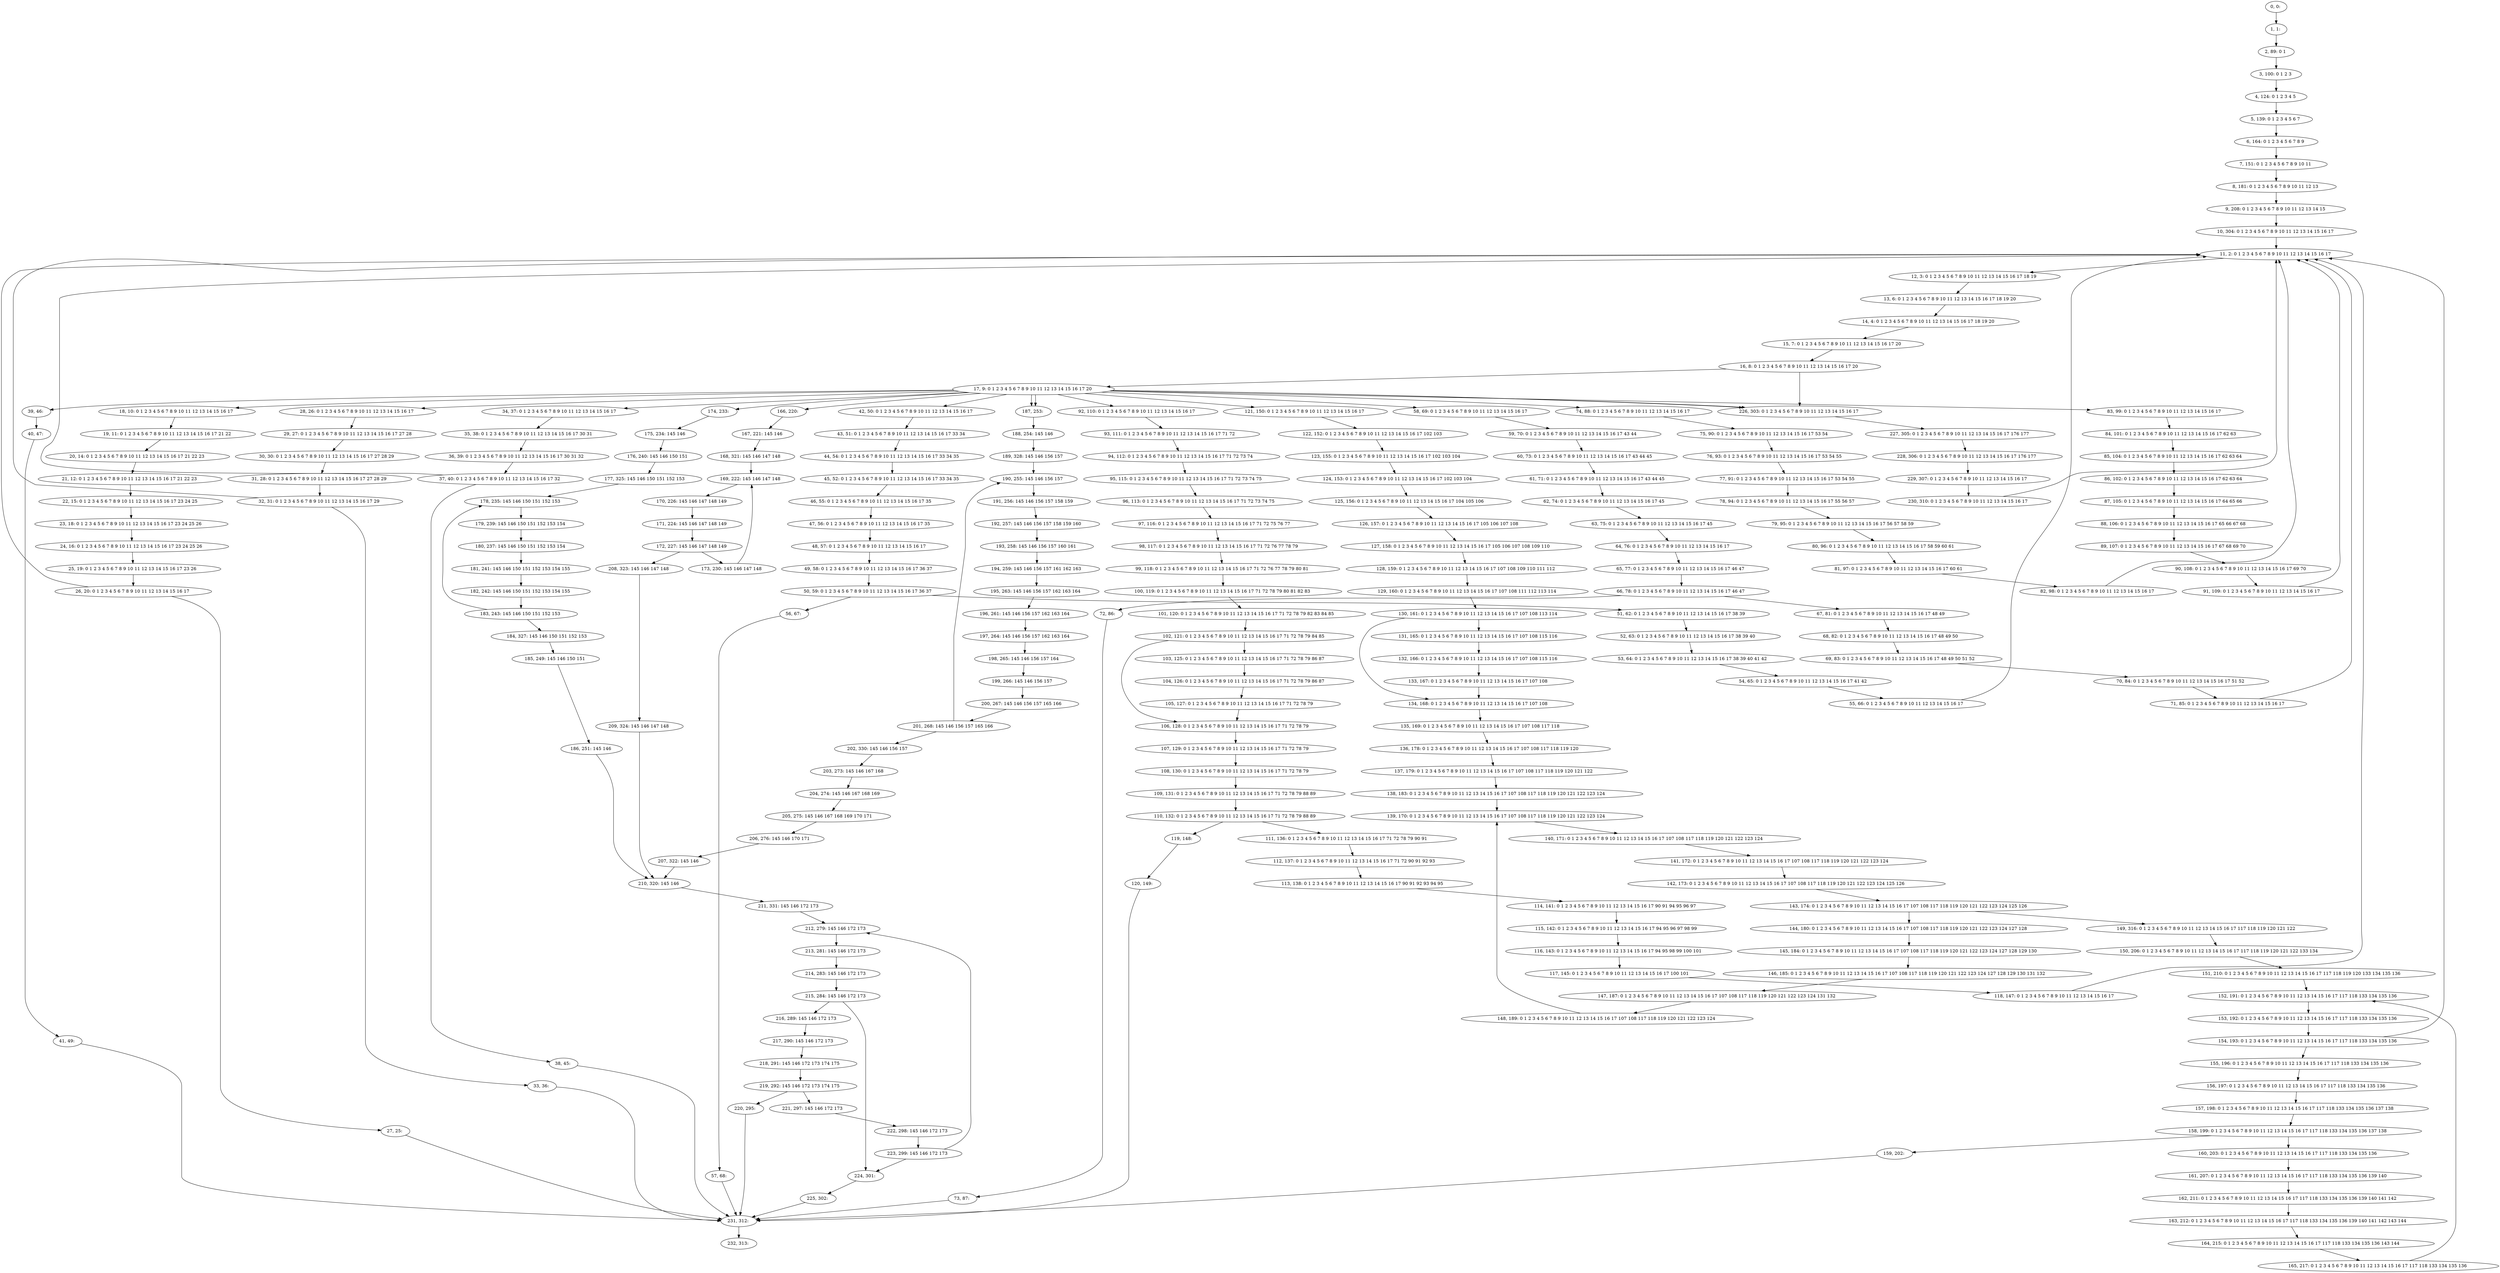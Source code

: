 digraph G {
0[label="0, 0: "];
1[label="1, 1: "];
2[label="2, 89: 0 1 "];
3[label="3, 100: 0 1 2 3 "];
4[label="4, 124: 0 1 2 3 4 5 "];
5[label="5, 139: 0 1 2 3 4 5 6 7 "];
6[label="6, 164: 0 1 2 3 4 5 6 7 8 9 "];
7[label="7, 151: 0 1 2 3 4 5 6 7 8 9 10 11 "];
8[label="8, 181: 0 1 2 3 4 5 6 7 8 9 10 11 12 13 "];
9[label="9, 208: 0 1 2 3 4 5 6 7 8 9 10 11 12 13 14 15 "];
10[label="10, 304: 0 1 2 3 4 5 6 7 8 9 10 11 12 13 14 15 16 17 "];
11[label="11, 2: 0 1 2 3 4 5 6 7 8 9 10 11 12 13 14 15 16 17 "];
12[label="12, 3: 0 1 2 3 4 5 6 7 8 9 10 11 12 13 14 15 16 17 18 19 "];
13[label="13, 6: 0 1 2 3 4 5 6 7 8 9 10 11 12 13 14 15 16 17 18 19 20 "];
14[label="14, 4: 0 1 2 3 4 5 6 7 8 9 10 11 12 13 14 15 16 17 18 19 20 "];
15[label="15, 7: 0 1 2 3 4 5 6 7 8 9 10 11 12 13 14 15 16 17 20 "];
16[label="16, 8: 0 1 2 3 4 5 6 7 8 9 10 11 12 13 14 15 16 17 20 "];
17[label="17, 9: 0 1 2 3 4 5 6 7 8 9 10 11 12 13 14 15 16 17 20 "];
18[label="18, 10: 0 1 2 3 4 5 6 7 8 9 10 11 12 13 14 15 16 17 "];
19[label="19, 11: 0 1 2 3 4 5 6 7 8 9 10 11 12 13 14 15 16 17 21 22 "];
20[label="20, 14: 0 1 2 3 4 5 6 7 8 9 10 11 12 13 14 15 16 17 21 22 23 "];
21[label="21, 12: 0 1 2 3 4 5 6 7 8 9 10 11 12 13 14 15 16 17 21 22 23 "];
22[label="22, 15: 0 1 2 3 4 5 6 7 8 9 10 11 12 13 14 15 16 17 23 24 25 "];
23[label="23, 18: 0 1 2 3 4 5 6 7 8 9 10 11 12 13 14 15 16 17 23 24 25 26 "];
24[label="24, 16: 0 1 2 3 4 5 6 7 8 9 10 11 12 13 14 15 16 17 23 24 25 26 "];
25[label="25, 19: 0 1 2 3 4 5 6 7 8 9 10 11 12 13 14 15 16 17 23 26 "];
26[label="26, 20: 0 1 2 3 4 5 6 7 8 9 10 11 12 13 14 15 16 17 "];
27[label="27, 25: "];
28[label="28, 26: 0 1 2 3 4 5 6 7 8 9 10 11 12 13 14 15 16 17 "];
29[label="29, 27: 0 1 2 3 4 5 6 7 8 9 10 11 12 13 14 15 16 17 27 28 "];
30[label="30, 30: 0 1 2 3 4 5 6 7 8 9 10 11 12 13 14 15 16 17 27 28 29 "];
31[label="31, 28: 0 1 2 3 4 5 6 7 8 9 10 11 12 13 14 15 16 17 27 28 29 "];
32[label="32, 31: 0 1 2 3 4 5 6 7 8 9 10 11 12 13 14 15 16 17 29 "];
33[label="33, 36: "];
34[label="34, 37: 0 1 2 3 4 5 6 7 8 9 10 11 12 13 14 15 16 17 "];
35[label="35, 38: 0 1 2 3 4 5 6 7 8 9 10 11 12 13 14 15 16 17 30 31 "];
36[label="36, 39: 0 1 2 3 4 5 6 7 8 9 10 11 12 13 14 15 16 17 30 31 32 "];
37[label="37, 40: 0 1 2 3 4 5 6 7 8 9 10 11 12 13 14 15 16 17 32 "];
38[label="38, 45: "];
39[label="39, 46: "];
40[label="40, 47: "];
41[label="41, 49: "];
42[label="42, 50: 0 1 2 3 4 5 6 7 8 9 10 11 12 13 14 15 16 17 "];
43[label="43, 51: 0 1 2 3 4 5 6 7 8 9 10 11 12 13 14 15 16 17 33 34 "];
44[label="44, 54: 0 1 2 3 4 5 6 7 8 9 10 11 12 13 14 15 16 17 33 34 35 "];
45[label="45, 52: 0 1 2 3 4 5 6 7 8 9 10 11 12 13 14 15 16 17 33 34 35 "];
46[label="46, 55: 0 1 2 3 4 5 6 7 8 9 10 11 12 13 14 15 16 17 35 "];
47[label="47, 56: 0 1 2 3 4 5 6 7 8 9 10 11 12 13 14 15 16 17 35 "];
48[label="48, 57: 0 1 2 3 4 5 6 7 8 9 10 11 12 13 14 15 16 17 "];
49[label="49, 58: 0 1 2 3 4 5 6 7 8 9 10 11 12 13 14 15 16 17 36 37 "];
50[label="50, 59: 0 1 2 3 4 5 6 7 8 9 10 11 12 13 14 15 16 17 36 37 "];
51[label="51, 62: 0 1 2 3 4 5 6 7 8 9 10 11 12 13 14 15 16 17 38 39 "];
52[label="52, 63: 0 1 2 3 4 5 6 7 8 9 10 11 12 13 14 15 16 17 38 39 40 "];
53[label="53, 64: 0 1 2 3 4 5 6 7 8 9 10 11 12 13 14 15 16 17 38 39 40 41 42 "];
54[label="54, 65: 0 1 2 3 4 5 6 7 8 9 10 11 12 13 14 15 16 17 41 42 "];
55[label="55, 66: 0 1 2 3 4 5 6 7 8 9 10 11 12 13 14 15 16 17 "];
56[label="56, 67: "];
57[label="57, 68: "];
58[label="58, 69: 0 1 2 3 4 5 6 7 8 9 10 11 12 13 14 15 16 17 "];
59[label="59, 70: 0 1 2 3 4 5 6 7 8 9 10 11 12 13 14 15 16 17 43 44 "];
60[label="60, 73: 0 1 2 3 4 5 6 7 8 9 10 11 12 13 14 15 16 17 43 44 45 "];
61[label="61, 71: 0 1 2 3 4 5 6 7 8 9 10 11 12 13 14 15 16 17 43 44 45 "];
62[label="62, 74: 0 1 2 3 4 5 6 7 8 9 10 11 12 13 14 15 16 17 45 "];
63[label="63, 75: 0 1 2 3 4 5 6 7 8 9 10 11 12 13 14 15 16 17 45 "];
64[label="64, 76: 0 1 2 3 4 5 6 7 8 9 10 11 12 13 14 15 16 17 "];
65[label="65, 77: 0 1 2 3 4 5 6 7 8 9 10 11 12 13 14 15 16 17 46 47 "];
66[label="66, 78: 0 1 2 3 4 5 6 7 8 9 10 11 12 13 14 15 16 17 46 47 "];
67[label="67, 81: 0 1 2 3 4 5 6 7 8 9 10 11 12 13 14 15 16 17 48 49 "];
68[label="68, 82: 0 1 2 3 4 5 6 7 8 9 10 11 12 13 14 15 16 17 48 49 50 "];
69[label="69, 83: 0 1 2 3 4 5 6 7 8 9 10 11 12 13 14 15 16 17 48 49 50 51 52 "];
70[label="70, 84: 0 1 2 3 4 5 6 7 8 9 10 11 12 13 14 15 16 17 51 52 "];
71[label="71, 85: 0 1 2 3 4 5 6 7 8 9 10 11 12 13 14 15 16 17 "];
72[label="72, 86: "];
73[label="73, 87: "];
74[label="74, 88: 0 1 2 3 4 5 6 7 8 9 10 11 12 13 14 15 16 17 "];
75[label="75, 90: 0 1 2 3 4 5 6 7 8 9 10 11 12 13 14 15 16 17 53 54 "];
76[label="76, 93: 0 1 2 3 4 5 6 7 8 9 10 11 12 13 14 15 16 17 53 54 55 "];
77[label="77, 91: 0 1 2 3 4 5 6 7 8 9 10 11 12 13 14 15 16 17 53 54 55 "];
78[label="78, 94: 0 1 2 3 4 5 6 7 8 9 10 11 12 13 14 15 16 17 55 56 57 "];
79[label="79, 95: 0 1 2 3 4 5 6 7 8 9 10 11 12 13 14 15 16 17 56 57 58 59 "];
80[label="80, 96: 0 1 2 3 4 5 6 7 8 9 10 11 12 13 14 15 16 17 58 59 60 61 "];
81[label="81, 97: 0 1 2 3 4 5 6 7 8 9 10 11 12 13 14 15 16 17 60 61 "];
82[label="82, 98: 0 1 2 3 4 5 6 7 8 9 10 11 12 13 14 15 16 17 "];
83[label="83, 99: 0 1 2 3 4 5 6 7 8 9 10 11 12 13 14 15 16 17 "];
84[label="84, 101: 0 1 2 3 4 5 6 7 8 9 10 11 12 13 14 15 16 17 62 63 "];
85[label="85, 104: 0 1 2 3 4 5 6 7 8 9 10 11 12 13 14 15 16 17 62 63 64 "];
86[label="86, 102: 0 1 2 3 4 5 6 7 8 9 10 11 12 13 14 15 16 17 62 63 64 "];
87[label="87, 105: 0 1 2 3 4 5 6 7 8 9 10 11 12 13 14 15 16 17 64 65 66 "];
88[label="88, 106: 0 1 2 3 4 5 6 7 8 9 10 11 12 13 14 15 16 17 65 66 67 68 "];
89[label="89, 107: 0 1 2 3 4 5 6 7 8 9 10 11 12 13 14 15 16 17 67 68 69 70 "];
90[label="90, 108: 0 1 2 3 4 5 6 7 8 9 10 11 12 13 14 15 16 17 69 70 "];
91[label="91, 109: 0 1 2 3 4 5 6 7 8 9 10 11 12 13 14 15 16 17 "];
92[label="92, 110: 0 1 2 3 4 5 6 7 8 9 10 11 12 13 14 15 16 17 "];
93[label="93, 111: 0 1 2 3 4 5 6 7 8 9 10 11 12 13 14 15 16 17 71 72 "];
94[label="94, 112: 0 1 2 3 4 5 6 7 8 9 10 11 12 13 14 15 16 17 71 72 73 74 "];
95[label="95, 115: 0 1 2 3 4 5 6 7 8 9 10 11 12 13 14 15 16 17 71 72 73 74 75 "];
96[label="96, 113: 0 1 2 3 4 5 6 7 8 9 10 11 12 13 14 15 16 17 71 72 73 74 75 "];
97[label="97, 116: 0 1 2 3 4 5 6 7 8 9 10 11 12 13 14 15 16 17 71 72 75 76 77 "];
98[label="98, 117: 0 1 2 3 4 5 6 7 8 9 10 11 12 13 14 15 16 17 71 72 76 77 78 79 "];
99[label="99, 118: 0 1 2 3 4 5 6 7 8 9 10 11 12 13 14 15 16 17 71 72 76 77 78 79 80 81 "];
100[label="100, 119: 0 1 2 3 4 5 6 7 8 9 10 11 12 13 14 15 16 17 71 72 78 79 80 81 82 83 "];
101[label="101, 120: 0 1 2 3 4 5 6 7 8 9 10 11 12 13 14 15 16 17 71 72 78 79 82 83 84 85 "];
102[label="102, 121: 0 1 2 3 4 5 6 7 8 9 10 11 12 13 14 15 16 17 71 72 78 79 84 85 "];
103[label="103, 125: 0 1 2 3 4 5 6 7 8 9 10 11 12 13 14 15 16 17 71 72 78 79 86 87 "];
104[label="104, 126: 0 1 2 3 4 5 6 7 8 9 10 11 12 13 14 15 16 17 71 72 78 79 86 87 "];
105[label="105, 127: 0 1 2 3 4 5 6 7 8 9 10 11 12 13 14 15 16 17 71 72 78 79 "];
106[label="106, 128: 0 1 2 3 4 5 6 7 8 9 10 11 12 13 14 15 16 17 71 72 78 79 "];
107[label="107, 129: 0 1 2 3 4 5 6 7 8 9 10 11 12 13 14 15 16 17 71 72 78 79 "];
108[label="108, 130: 0 1 2 3 4 5 6 7 8 9 10 11 12 13 14 15 16 17 71 72 78 79 "];
109[label="109, 131: 0 1 2 3 4 5 6 7 8 9 10 11 12 13 14 15 16 17 71 72 78 79 88 89 "];
110[label="110, 132: 0 1 2 3 4 5 6 7 8 9 10 11 12 13 14 15 16 17 71 72 78 79 88 89 "];
111[label="111, 136: 0 1 2 3 4 5 6 7 8 9 10 11 12 13 14 15 16 17 71 72 78 79 90 91 "];
112[label="112, 137: 0 1 2 3 4 5 6 7 8 9 10 11 12 13 14 15 16 17 71 72 90 91 92 93 "];
113[label="113, 138: 0 1 2 3 4 5 6 7 8 9 10 11 12 13 14 15 16 17 90 91 92 93 94 95 "];
114[label="114, 141: 0 1 2 3 4 5 6 7 8 9 10 11 12 13 14 15 16 17 90 91 94 95 96 97 "];
115[label="115, 142: 0 1 2 3 4 5 6 7 8 9 10 11 12 13 14 15 16 17 94 95 96 97 98 99 "];
116[label="116, 143: 0 1 2 3 4 5 6 7 8 9 10 11 12 13 14 15 16 17 94 95 98 99 100 101 "];
117[label="117, 145: 0 1 2 3 4 5 6 7 8 9 10 11 12 13 14 15 16 17 100 101 "];
118[label="118, 147: 0 1 2 3 4 5 6 7 8 9 10 11 12 13 14 15 16 17 "];
119[label="119, 148: "];
120[label="120, 149: "];
121[label="121, 150: 0 1 2 3 4 5 6 7 8 9 10 11 12 13 14 15 16 17 "];
122[label="122, 152: 0 1 2 3 4 5 6 7 8 9 10 11 12 13 14 15 16 17 102 103 "];
123[label="123, 155: 0 1 2 3 4 5 6 7 8 9 10 11 12 13 14 15 16 17 102 103 104 "];
124[label="124, 153: 0 1 2 3 4 5 6 7 8 9 10 11 12 13 14 15 16 17 102 103 104 "];
125[label="125, 156: 0 1 2 3 4 5 6 7 8 9 10 11 12 13 14 15 16 17 104 105 106 "];
126[label="126, 157: 0 1 2 3 4 5 6 7 8 9 10 11 12 13 14 15 16 17 105 106 107 108 "];
127[label="127, 158: 0 1 2 3 4 5 6 7 8 9 10 11 12 13 14 15 16 17 105 106 107 108 109 110 "];
128[label="128, 159: 0 1 2 3 4 5 6 7 8 9 10 11 12 13 14 15 16 17 107 108 109 110 111 112 "];
129[label="129, 160: 0 1 2 3 4 5 6 7 8 9 10 11 12 13 14 15 16 17 107 108 111 112 113 114 "];
130[label="130, 161: 0 1 2 3 4 5 6 7 8 9 10 11 12 13 14 15 16 17 107 108 113 114 "];
131[label="131, 165: 0 1 2 3 4 5 6 7 8 9 10 11 12 13 14 15 16 17 107 108 115 116 "];
132[label="132, 166: 0 1 2 3 4 5 6 7 8 9 10 11 12 13 14 15 16 17 107 108 115 116 "];
133[label="133, 167: 0 1 2 3 4 5 6 7 8 9 10 11 12 13 14 15 16 17 107 108 "];
134[label="134, 168: 0 1 2 3 4 5 6 7 8 9 10 11 12 13 14 15 16 17 107 108 "];
135[label="135, 169: 0 1 2 3 4 5 6 7 8 9 10 11 12 13 14 15 16 17 107 108 117 118 "];
136[label="136, 178: 0 1 2 3 4 5 6 7 8 9 10 11 12 13 14 15 16 17 107 108 117 118 119 120 "];
137[label="137, 179: 0 1 2 3 4 5 6 7 8 9 10 11 12 13 14 15 16 17 107 108 117 118 119 120 121 122 "];
138[label="138, 183: 0 1 2 3 4 5 6 7 8 9 10 11 12 13 14 15 16 17 107 108 117 118 119 120 121 122 123 124 "];
139[label="139, 170: 0 1 2 3 4 5 6 7 8 9 10 11 12 13 14 15 16 17 107 108 117 118 119 120 121 122 123 124 "];
140[label="140, 171: 0 1 2 3 4 5 6 7 8 9 10 11 12 13 14 15 16 17 107 108 117 118 119 120 121 122 123 124 "];
141[label="141, 172: 0 1 2 3 4 5 6 7 8 9 10 11 12 13 14 15 16 17 107 108 117 118 119 120 121 122 123 124 "];
142[label="142, 173: 0 1 2 3 4 5 6 7 8 9 10 11 12 13 14 15 16 17 107 108 117 118 119 120 121 122 123 124 125 126 "];
143[label="143, 174: 0 1 2 3 4 5 6 7 8 9 10 11 12 13 14 15 16 17 107 108 117 118 119 120 121 122 123 124 125 126 "];
144[label="144, 180: 0 1 2 3 4 5 6 7 8 9 10 11 12 13 14 15 16 17 107 108 117 118 119 120 121 122 123 124 127 128 "];
145[label="145, 184: 0 1 2 3 4 5 6 7 8 9 10 11 12 13 14 15 16 17 107 108 117 118 119 120 121 122 123 124 127 128 129 130 "];
146[label="146, 185: 0 1 2 3 4 5 6 7 8 9 10 11 12 13 14 15 16 17 107 108 117 118 119 120 121 122 123 124 127 128 129 130 131 132 "];
147[label="147, 187: 0 1 2 3 4 5 6 7 8 9 10 11 12 13 14 15 16 17 107 108 117 118 119 120 121 122 123 124 131 132 "];
148[label="148, 189: 0 1 2 3 4 5 6 7 8 9 10 11 12 13 14 15 16 17 107 108 117 118 119 120 121 122 123 124 "];
149[label="149, 316: 0 1 2 3 4 5 6 7 8 9 10 11 12 13 14 15 16 17 117 118 119 120 121 122 "];
150[label="150, 206: 0 1 2 3 4 5 6 7 8 9 10 11 12 13 14 15 16 17 117 118 119 120 121 122 133 134 "];
151[label="151, 210: 0 1 2 3 4 5 6 7 8 9 10 11 12 13 14 15 16 17 117 118 119 120 133 134 135 136 "];
152[label="152, 191: 0 1 2 3 4 5 6 7 8 9 10 11 12 13 14 15 16 17 117 118 133 134 135 136 "];
153[label="153, 192: 0 1 2 3 4 5 6 7 8 9 10 11 12 13 14 15 16 17 117 118 133 134 135 136 "];
154[label="154, 193: 0 1 2 3 4 5 6 7 8 9 10 11 12 13 14 15 16 17 117 118 133 134 135 136 "];
155[label="155, 196: 0 1 2 3 4 5 6 7 8 9 10 11 12 13 14 15 16 17 117 118 133 134 135 136 "];
156[label="156, 197: 0 1 2 3 4 5 6 7 8 9 10 11 12 13 14 15 16 17 117 118 133 134 135 136 "];
157[label="157, 198: 0 1 2 3 4 5 6 7 8 9 10 11 12 13 14 15 16 17 117 118 133 134 135 136 137 138 "];
158[label="158, 199: 0 1 2 3 4 5 6 7 8 9 10 11 12 13 14 15 16 17 117 118 133 134 135 136 137 138 "];
159[label="159, 202: "];
160[label="160, 203: 0 1 2 3 4 5 6 7 8 9 10 11 12 13 14 15 16 17 117 118 133 134 135 136 "];
161[label="161, 207: 0 1 2 3 4 5 6 7 8 9 10 11 12 13 14 15 16 17 117 118 133 134 135 136 139 140 "];
162[label="162, 211: 0 1 2 3 4 5 6 7 8 9 10 11 12 13 14 15 16 17 117 118 133 134 135 136 139 140 141 142 "];
163[label="163, 212: 0 1 2 3 4 5 6 7 8 9 10 11 12 13 14 15 16 17 117 118 133 134 135 136 139 140 141 142 143 144 "];
164[label="164, 215: 0 1 2 3 4 5 6 7 8 9 10 11 12 13 14 15 16 17 117 118 133 134 135 136 143 144 "];
165[label="165, 217: 0 1 2 3 4 5 6 7 8 9 10 11 12 13 14 15 16 17 117 118 133 134 135 136 "];
166[label="166, 220: "];
167[label="167, 221: 145 146 "];
168[label="168, 321: 145 146 147 148 "];
169[label="169, 222: 145 146 147 148 "];
170[label="170, 226: 145 146 147 148 149 "];
171[label="171, 224: 145 146 147 148 149 "];
172[label="172, 227: 145 146 147 148 149 "];
173[label="173, 230: 145 146 147 148 "];
174[label="174, 233: "];
175[label="175, 234: 145 146 "];
176[label="176, 240: 145 146 150 151 "];
177[label="177, 325: 145 146 150 151 152 153 "];
178[label="178, 235: 145 146 150 151 152 153 "];
179[label="179, 239: 145 146 150 151 152 153 154 "];
180[label="180, 237: 145 146 150 151 152 153 154 "];
181[label="181, 241: 145 146 150 151 152 153 154 155 "];
182[label="182, 242: 145 146 150 151 152 153 154 155 "];
183[label="183, 243: 145 146 150 151 152 153 "];
184[label="184, 327: 145 146 150 151 152 153 "];
185[label="185, 249: 145 146 150 151 "];
186[label="186, 251: 145 146 "];
187[label="187, 253: "];
188[label="188, 254: 145 146 "];
189[label="189, 328: 145 146 156 157 "];
190[label="190, 255: 145 146 156 157 "];
191[label="191, 256: 145 146 156 157 158 159 "];
192[label="192, 257: 145 146 156 157 158 159 160 "];
193[label="193, 258: 145 146 156 157 160 161 "];
194[label="194, 259: 145 146 156 157 161 162 163 "];
195[label="195, 263: 145 146 156 157 162 163 164 "];
196[label="196, 261: 145 146 156 157 162 163 164 "];
197[label="197, 264: 145 146 156 157 162 163 164 "];
198[label="198, 265: 145 146 156 157 164 "];
199[label="199, 266: 145 146 156 157 "];
200[label="200, 267: 145 146 156 157 165 166 "];
201[label="201, 268: 145 146 156 157 165 166 "];
202[label="202, 330: 145 146 156 157 "];
203[label="203, 273: 145 146 167 168 "];
204[label="204, 274: 145 146 167 168 169 "];
205[label="205, 275: 145 146 167 168 169 170 171 "];
206[label="206, 276: 145 146 170 171 "];
207[label="207, 322: 145 146 "];
208[label="208, 323: 145 146 147 148 "];
209[label="209, 324: 145 146 147 148 "];
210[label="210, 320: 145 146 "];
211[label="211, 331: 145 146 172 173 "];
212[label="212, 279: 145 146 172 173 "];
213[label="213, 281: 145 146 172 173 "];
214[label="214, 283: 145 146 172 173 "];
215[label="215, 284: 145 146 172 173 "];
216[label="216, 289: 145 146 172 173 "];
217[label="217, 290: 145 146 172 173 "];
218[label="218, 291: 145 146 172 173 174 175 "];
219[label="219, 292: 145 146 172 173 174 175 "];
220[label="220, 295: "];
221[label="221, 297: 145 146 172 173 "];
222[label="222, 298: 145 146 172 173 "];
223[label="223, 299: 145 146 172 173 "];
224[label="224, 301: "];
225[label="225, 302: "];
226[label="226, 303: 0 1 2 3 4 5 6 7 8 9 10 11 12 13 14 15 16 17 "];
227[label="227, 305: 0 1 2 3 4 5 6 7 8 9 10 11 12 13 14 15 16 17 176 177 "];
228[label="228, 306: 0 1 2 3 4 5 6 7 8 9 10 11 12 13 14 15 16 17 176 177 "];
229[label="229, 307: 0 1 2 3 4 5 6 7 8 9 10 11 12 13 14 15 16 17 "];
230[label="230, 310: 0 1 2 3 4 5 6 7 8 9 10 11 12 13 14 15 16 17 "];
231[label="231, 312: "];
232[label="232, 313: "];
0->1 ;
1->2 ;
2->3 ;
3->4 ;
4->5 ;
5->6 ;
6->7 ;
7->8 ;
8->9 ;
9->10 ;
10->11 ;
11->12 ;
12->13 ;
13->14 ;
14->15 ;
15->16 ;
16->17 ;
16->226 ;
17->226 ;
17->74 ;
17->18 ;
17->174 ;
17->28 ;
17->166 ;
17->42 ;
17->187 ;
17->58 ;
17->187 ;
17->34 ;
17->39 ;
17->83 ;
17->226 ;
17->92 ;
17->121 ;
18->19 ;
19->20 ;
20->21 ;
21->22 ;
22->23 ;
23->24 ;
24->25 ;
25->26 ;
26->27 ;
26->11 ;
27->231 ;
28->29 ;
29->30 ;
30->31 ;
31->32 ;
32->33 ;
32->11 ;
33->231 ;
34->35 ;
35->36 ;
36->37 ;
37->38 ;
37->11 ;
38->231 ;
39->40 ;
40->41 ;
41->231 ;
42->43 ;
43->44 ;
44->45 ;
45->46 ;
46->47 ;
47->48 ;
48->49 ;
49->50 ;
50->51 ;
50->56 ;
51->52 ;
52->53 ;
53->54 ;
54->55 ;
55->11 ;
56->57 ;
57->231 ;
58->59 ;
59->60 ;
60->61 ;
61->62 ;
62->63 ;
63->64 ;
64->65 ;
65->66 ;
66->67 ;
66->72 ;
67->68 ;
68->69 ;
69->70 ;
70->71 ;
71->11 ;
72->73 ;
73->231 ;
74->75 ;
75->76 ;
76->77 ;
77->78 ;
78->79 ;
79->80 ;
80->81 ;
81->82 ;
82->11 ;
83->84 ;
84->85 ;
85->86 ;
86->87 ;
87->88 ;
88->89 ;
89->90 ;
90->91 ;
91->11 ;
92->93 ;
93->94 ;
94->95 ;
95->96 ;
96->97 ;
97->98 ;
98->99 ;
99->100 ;
100->101 ;
101->102 ;
102->103 ;
102->106 ;
103->104 ;
104->105 ;
105->106 ;
106->107 ;
107->108 ;
108->109 ;
109->110 ;
110->111 ;
110->119 ;
111->112 ;
112->113 ;
113->114 ;
114->115 ;
115->116 ;
116->117 ;
117->118 ;
118->11 ;
119->120 ;
120->231 ;
121->122 ;
122->123 ;
123->124 ;
124->125 ;
125->126 ;
126->127 ;
127->128 ;
128->129 ;
129->130 ;
130->131 ;
130->134 ;
131->132 ;
132->133 ;
133->134 ;
134->135 ;
135->136 ;
136->137 ;
137->138 ;
138->139 ;
139->140 ;
140->141 ;
141->142 ;
142->143 ;
143->144 ;
143->149 ;
144->145 ;
145->146 ;
146->147 ;
147->148 ;
148->139 ;
149->150 ;
150->151 ;
151->152 ;
152->153 ;
153->154 ;
154->155 ;
154->11 ;
155->156 ;
156->157 ;
157->158 ;
158->159 ;
158->160 ;
159->231 ;
160->161 ;
161->162 ;
162->163 ;
163->164 ;
164->165 ;
165->152 ;
166->167 ;
167->168 ;
168->169 ;
169->170 ;
170->171 ;
171->172 ;
172->173 ;
172->208 ;
173->169 ;
174->175 ;
175->176 ;
176->177 ;
177->178 ;
178->179 ;
179->180 ;
180->181 ;
181->182 ;
182->183 ;
183->184 ;
183->178 ;
184->185 ;
185->186 ;
186->210 ;
187->188 ;
188->189 ;
189->190 ;
190->191 ;
191->192 ;
192->193 ;
193->194 ;
194->195 ;
195->196 ;
196->197 ;
197->198 ;
198->199 ;
199->200 ;
200->201 ;
201->202 ;
201->190 ;
202->203 ;
203->204 ;
204->205 ;
205->206 ;
206->207 ;
207->210 ;
208->209 ;
209->210 ;
210->211 ;
211->212 ;
212->213 ;
213->214 ;
214->215 ;
215->216 ;
215->224 ;
216->217 ;
217->218 ;
218->219 ;
219->220 ;
219->221 ;
220->231 ;
221->222 ;
222->223 ;
223->224 ;
223->212 ;
224->225 ;
225->231 ;
226->227 ;
227->228 ;
228->229 ;
229->230 ;
230->11 ;
231->232 ;
}
